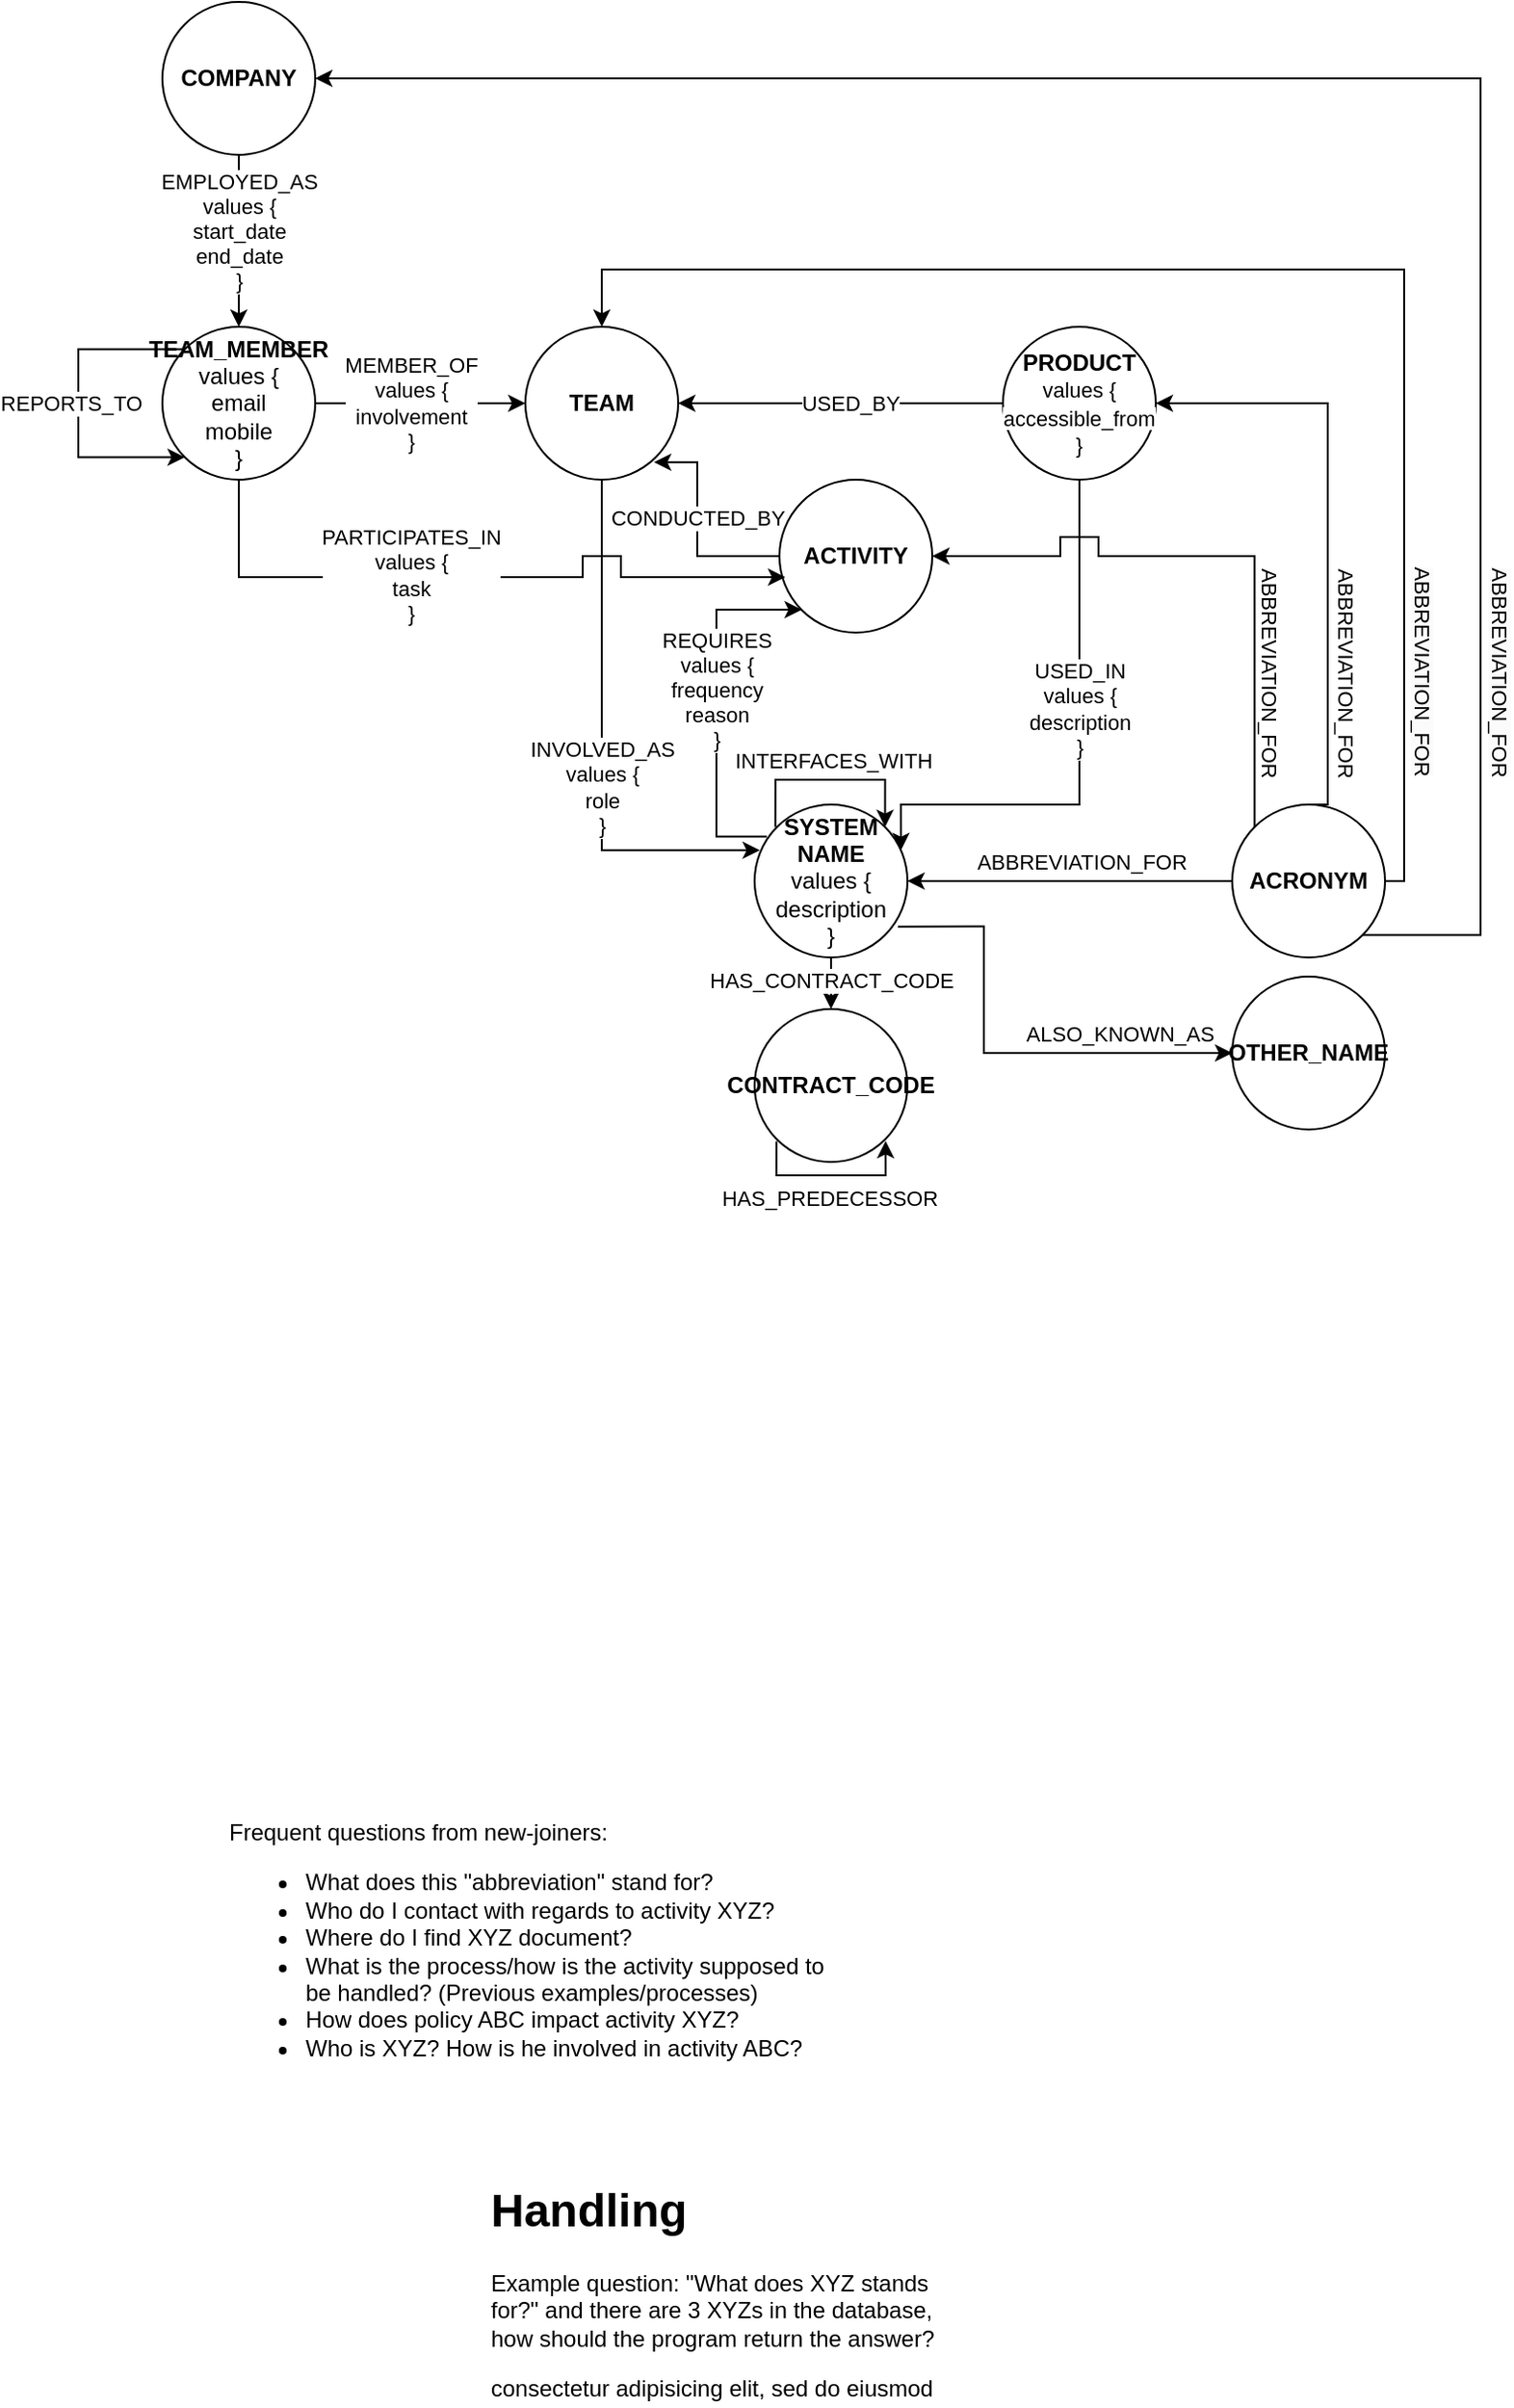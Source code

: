<mxfile version="24.7.5">
  <diagram name="Page-1" id="c11_5Xn8lS83FPYNJXU0">
    <mxGraphModel dx="1573" dy="1099" grid="0" gridSize="10" guides="1" tooltips="1" connect="1" arrows="1" fold="1" page="0" pageScale="1" pageWidth="850" pageHeight="1100" math="0" shadow="0">
      <root>
        <mxCell id="0" />
        <mxCell id="1" parent="0" />
        <mxCell id="F9-_FqezO7LRW_tcTNdJ-3" style="edgeStyle=orthogonalEdgeStyle;rounded=0;orthogonalLoop=1;jettySize=auto;html=1;" parent="1" source="F9-_FqezO7LRW_tcTNdJ-2" target="F9-_FqezO7LRW_tcTNdJ-1" edge="1">
          <mxGeometry relative="1" as="geometry" />
        </mxCell>
        <mxCell id="F9-_FqezO7LRW_tcTNdJ-4" value="ABBREVIATION_FOR" style="edgeLabel;html=1;align=center;verticalAlign=middle;resizable=0;points=[];labelBackgroundColor=none;" parent="F9-_FqezO7LRW_tcTNdJ-3" vertex="1" connectable="0">
          <mxGeometry x="-0.345" y="1" relative="1" as="geometry">
            <mxPoint x="-24" y="-11" as="offset" />
          </mxGeometry>
        </mxCell>
        <mxCell id="F9-_FqezO7LRW_tcTNdJ-7" style="edgeStyle=orthogonalEdgeStyle;rounded=0;orthogonalLoop=1;jettySize=auto;html=1;" parent="1" source="F9-_FqezO7LRW_tcTNdJ-1" target="F9-_FqezO7LRW_tcTNdJ-5" edge="1">
          <mxGeometry relative="1" as="geometry">
            <Array as="points">
              <mxPoint x="80" y="500" />
              <mxPoint x="80" y="500" />
            </Array>
          </mxGeometry>
        </mxCell>
        <mxCell id="F9-_FqezO7LRW_tcTNdJ-11" value="HAS_CONTRACT_CODE" style="edgeLabel;html=1;align=center;verticalAlign=middle;resizable=0;points=[];labelBackgroundColor=default;" parent="F9-_FqezO7LRW_tcTNdJ-7" vertex="1" connectable="0">
          <mxGeometry x="-0.565" y="3" relative="1" as="geometry">
            <mxPoint x="-3" y="6" as="offset" />
          </mxGeometry>
        </mxCell>
        <mxCell id="F9-_FqezO7LRW_tcTNdJ-1" value="&lt;b&gt;SYSTEM NAME&lt;/b&gt;&lt;br&gt;&lt;div&gt;values {&lt;/div&gt;&lt;div&gt;description&lt;/div&gt;&lt;div&gt;}&lt;/div&gt;" style="ellipse;whiteSpace=wrap;html=1;aspect=fixed;" parent="1" vertex="1">
          <mxGeometry x="40" y="320" width="80" height="80" as="geometry" />
        </mxCell>
        <mxCell id="F9-_FqezO7LRW_tcTNdJ-2" value="&lt;b&gt;ACRONYM&lt;/b&gt;" style="ellipse;whiteSpace=wrap;html=1;aspect=fixed;" parent="1" vertex="1">
          <mxGeometry x="290" y="320" width="80" height="80" as="geometry" />
        </mxCell>
        <mxCell id="F9-_FqezO7LRW_tcTNdJ-5" value="&lt;b&gt;CONTRACT_CODE&lt;/b&gt;" style="ellipse;whiteSpace=wrap;html=1;aspect=fixed;" parent="1" vertex="1">
          <mxGeometry x="40" y="427" width="80" height="80" as="geometry" />
        </mxCell>
        <mxCell id="F9-_FqezO7LRW_tcTNdJ-20" value="&lt;b&gt;TEAM&lt;/b&gt;" style="ellipse;whiteSpace=wrap;html=1;aspect=fixed;" parent="1" vertex="1">
          <mxGeometry x="-80" y="70" width="80" height="80" as="geometry" />
        </mxCell>
        <mxCell id="F9-_FqezO7LRW_tcTNdJ-24" style="edgeStyle=orthogonalEdgeStyle;rounded=0;orthogonalLoop=1;jettySize=auto;html=1;entryX=0;entryY=0.5;entryDx=0;entryDy=0;" parent="1" source="F9-_FqezO7LRW_tcTNdJ-23" target="F9-_FqezO7LRW_tcTNdJ-20" edge="1">
          <mxGeometry relative="1" as="geometry" />
        </mxCell>
        <mxCell id="F9-_FqezO7LRW_tcTNdJ-25" value="MEMBER_OF&lt;div&gt;values {&lt;/div&gt;&lt;div&gt;involvement&lt;/div&gt;&lt;div&gt;}&lt;/div&gt;" style="edgeLabel;html=1;align=center;verticalAlign=middle;resizable=0;points=[];labelBackgroundColor=default;" parent="F9-_FqezO7LRW_tcTNdJ-24" vertex="1" connectable="0">
          <mxGeometry x="-0.206" y="-1" relative="1" as="geometry">
            <mxPoint x="6" y="-1" as="offset" />
          </mxGeometry>
        </mxCell>
        <mxCell id="F9-_FqezO7LRW_tcTNdJ-23" value="&lt;b&gt;TEAM_MEMBER&lt;/b&gt;&lt;div&gt;values {&lt;/div&gt;&lt;div&gt;email&lt;/div&gt;&lt;div&gt;mobile&lt;/div&gt;&lt;div&gt;}&lt;/div&gt;" style="ellipse;whiteSpace=wrap;html=1;aspect=fixed;" parent="1" vertex="1">
          <mxGeometry x="-270" y="70" width="80" height="80" as="geometry" />
        </mxCell>
        <mxCell id="F9-_FqezO7LRW_tcTNdJ-27" style="edgeStyle=orthogonalEdgeStyle;rounded=0;orthogonalLoop=1;jettySize=auto;html=1;entryX=0.5;entryY=0;entryDx=0;entryDy=0;" parent="1" source="F9-_FqezO7LRW_tcTNdJ-26" target="F9-_FqezO7LRW_tcTNdJ-23" edge="1">
          <mxGeometry relative="1" as="geometry" />
        </mxCell>
        <mxCell id="F9-_FqezO7LRW_tcTNdJ-28" value="EMPLOYED_AS&lt;div&gt;values {&lt;/div&gt;&lt;div&gt;start_date&lt;/div&gt;&lt;div&gt;end_date&lt;/div&gt;&lt;div&gt;}&lt;/div&gt;" style="edgeLabel;html=1;align=center;verticalAlign=middle;resizable=0;points=[];labelBackgroundColor=default;" parent="F9-_FqezO7LRW_tcTNdJ-27" vertex="1" connectable="0">
          <mxGeometry x="-0.539" y="2" relative="1" as="geometry">
            <mxPoint x="-2" y="19" as="offset" />
          </mxGeometry>
        </mxCell>
        <mxCell id="F9-_FqezO7LRW_tcTNdJ-26" value="&lt;b&gt;COMPANY&lt;/b&gt;" style="ellipse;whiteSpace=wrap;html=1;aspect=fixed;" parent="1" vertex="1">
          <mxGeometry x="-270" y="-100" width="80" height="80" as="geometry" />
        </mxCell>
        <mxCell id="F9-_FqezO7LRW_tcTNdJ-41" style="edgeStyle=orthogonalEdgeStyle;rounded=0;orthogonalLoop=1;jettySize=auto;html=1;entryX=1;entryY=0.5;entryDx=0;entryDy=0;" parent="1" source="F9-_FqezO7LRW_tcTNdJ-29" target="F9-_FqezO7LRW_tcTNdJ-20" edge="1">
          <mxGeometry relative="1" as="geometry" />
        </mxCell>
        <mxCell id="F9-_FqezO7LRW_tcTNdJ-42" value="USED_BY" style="edgeLabel;html=1;align=center;verticalAlign=middle;resizable=0;points=[];labelBackgroundColor=default;" parent="F9-_FqezO7LRW_tcTNdJ-41" vertex="1" connectable="0">
          <mxGeometry x="-0.167" y="-2" relative="1" as="geometry">
            <mxPoint x="-9" y="2" as="offset" />
          </mxGeometry>
        </mxCell>
        <mxCell id="F9-_FqezO7LRW_tcTNdJ-43" style="edgeStyle=orthogonalEdgeStyle;rounded=0;orthogonalLoop=1;jettySize=auto;html=1;exitX=0.5;exitY=0;exitDx=0;exitDy=0;" parent="1" source="F9-_FqezO7LRW_tcTNdJ-2" target="F9-_FqezO7LRW_tcTNdJ-29" edge="1">
          <mxGeometry relative="1" as="geometry">
            <Array as="points">
              <mxPoint x="340" y="110" />
            </Array>
          </mxGeometry>
        </mxCell>
        <mxCell id="F9-_FqezO7LRW_tcTNdJ-45" value="ABBREVIATION_FOR" style="edgeLabel;html=1;align=center;verticalAlign=middle;resizable=0;points=[];rotation=90;labelBackgroundColor=none;" parent="F9-_FqezO7LRW_tcTNdJ-43" vertex="1" connectable="0">
          <mxGeometry x="0.404" y="-1" relative="1" as="geometry">
            <mxPoint x="9" y="138" as="offset" />
          </mxGeometry>
        </mxCell>
        <mxCell id="F9-_FqezO7LRW_tcTNdJ-29" value="&lt;b&gt;PRODUCT&lt;/b&gt;&lt;div&gt;&lt;span style=&quot;font-size: 11px; text-wrap: nowrap; background-color: rgb(255, 255, 255);&quot;&gt;values {&lt;/span&gt;&lt;/div&gt;&lt;div&gt;&lt;span style=&quot;font-size: 11px; text-wrap: nowrap; background-color: rgb(255, 255, 255);&quot;&gt;accessible_from&lt;/span&gt;&lt;/div&gt;&lt;div&gt;&lt;span style=&quot;font-size: 11px; text-wrap: nowrap; background-color: rgb(255, 255, 255);&quot;&gt;}&lt;/span&gt;&lt;/div&gt;" style="ellipse;whiteSpace=wrap;html=1;aspect=fixed;" parent="1" vertex="1">
          <mxGeometry x="170" y="70" width="80" height="80" as="geometry" />
        </mxCell>
        <mxCell id="F9-_FqezO7LRW_tcTNdJ-30" style="edgeStyle=orthogonalEdgeStyle;rounded=0;orthogonalLoop=1;jettySize=auto;html=1;entryX=0.958;entryY=0.298;entryDx=0;entryDy=0;entryPerimeter=0;exitX=0.5;exitY=1;exitDx=0;exitDy=0;" parent="1" source="F9-_FqezO7LRW_tcTNdJ-29" target="F9-_FqezO7LRW_tcTNdJ-1" edge="1">
          <mxGeometry relative="1" as="geometry">
            <mxPoint x="200" y="260.0" as="sourcePoint" />
            <Array as="points">
              <mxPoint x="210" y="320" />
              <mxPoint x="117" y="320" />
            </Array>
          </mxGeometry>
        </mxCell>
        <mxCell id="F9-_FqezO7LRW_tcTNdJ-31" value="USED_IN&lt;div&gt;values {&lt;/div&gt;&lt;div&gt;description&lt;/div&gt;&lt;div&gt;}&lt;/div&gt;" style="edgeLabel;html=1;align=center;verticalAlign=middle;resizable=0;points=[];labelBackgroundColor=default;" parent="F9-_FqezO7LRW_tcTNdJ-30" vertex="1" connectable="0">
          <mxGeometry x="-0.715" relative="1" as="geometry">
            <mxPoint y="79" as="offset" />
          </mxGeometry>
        </mxCell>
        <mxCell id="F9-_FqezO7LRW_tcTNdJ-32" value="&lt;b&gt;OTHER_NAME&lt;/b&gt;" style="ellipse;whiteSpace=wrap;html=1;aspect=fixed;" parent="1" vertex="1">
          <mxGeometry x="290" y="410" width="80" height="80" as="geometry" />
        </mxCell>
        <mxCell id="F9-_FqezO7LRW_tcTNdJ-33" style="edgeStyle=orthogonalEdgeStyle;rounded=0;orthogonalLoop=1;jettySize=auto;html=1;exitX=0.938;exitY=0.798;exitDx=0;exitDy=0;exitPerimeter=0;" parent="1" source="F9-_FqezO7LRW_tcTNdJ-1" target="F9-_FqezO7LRW_tcTNdJ-32" edge="1">
          <mxGeometry relative="1" as="geometry">
            <Array as="points">
              <mxPoint x="160" y="384" />
              <mxPoint x="160" y="450" />
            </Array>
          </mxGeometry>
        </mxCell>
        <mxCell id="F9-_FqezO7LRW_tcTNdJ-34" value="ALSO_KNOWN_AS" style="edgeLabel;html=1;align=center;verticalAlign=middle;resizable=0;points=[];labelBackgroundColor=none;" parent="F9-_FqezO7LRW_tcTNdJ-33" vertex="1" connectable="0">
          <mxGeometry x="0.471" relative="1" as="geometry">
            <mxPoint x="4" y="-10" as="offset" />
          </mxGeometry>
        </mxCell>
        <mxCell id="F9-_FqezO7LRW_tcTNdJ-39" style="edgeStyle=orthogonalEdgeStyle;rounded=0;orthogonalLoop=1;jettySize=auto;html=1;entryX=0.842;entryY=0.886;entryDx=0;entryDy=0;entryPerimeter=0;exitX=0;exitY=0.5;exitDx=0;exitDy=0;" parent="1" source="F9-_FqezO7LRW_tcTNdJ-35" target="F9-_FqezO7LRW_tcTNdJ-20" edge="1">
          <mxGeometry relative="1" as="geometry">
            <Array as="points">
              <mxPoint x="10" y="190" />
              <mxPoint x="10" y="141" />
            </Array>
          </mxGeometry>
        </mxCell>
        <mxCell id="F9-_FqezO7LRW_tcTNdJ-40" value="CONDUCTED_BY" style="edgeLabel;html=1;align=center;verticalAlign=middle;resizable=0;points=[];labelBackgroundColor=default;" parent="F9-_FqezO7LRW_tcTNdJ-39" vertex="1" connectable="0">
          <mxGeometry x="-0.55" y="2" relative="1" as="geometry">
            <mxPoint x="-17" y="-22" as="offset" />
          </mxGeometry>
        </mxCell>
        <mxCell id="F9-_FqezO7LRW_tcTNdJ-35" value="&lt;b&gt;ACTIVITY&lt;/b&gt;" style="ellipse;whiteSpace=wrap;html=1;aspect=fixed;" parent="1" vertex="1">
          <mxGeometry x="53" y="150" width="80" height="80" as="geometry" />
        </mxCell>
        <mxCell id="F9-_FqezO7LRW_tcTNdJ-36" style="edgeStyle=orthogonalEdgeStyle;rounded=0;orthogonalLoop=1;jettySize=auto;html=1;exitX=0.08;exitY=0.21;exitDx=0;exitDy=0;exitPerimeter=0;entryX=0;entryY=1;entryDx=0;entryDy=0;" parent="1" source="F9-_FqezO7LRW_tcTNdJ-1" target="F9-_FqezO7LRW_tcTNdJ-35" edge="1">
          <mxGeometry relative="1" as="geometry">
            <Array as="points">
              <mxPoint x="20" y="337" />
              <mxPoint x="20" y="218" />
              <mxPoint x="65" y="218" />
            </Array>
          </mxGeometry>
        </mxCell>
        <mxCell id="F9-_FqezO7LRW_tcTNdJ-37" value="REQUIRES&lt;div&gt;values {&lt;/div&gt;&lt;div&gt;frequency&lt;/div&gt;&lt;div&gt;reason&lt;/div&gt;&lt;div&gt;}&lt;/div&gt;" style="edgeLabel;html=1;align=center;verticalAlign=middle;resizable=0;points=[];labelBackgroundColor=default;" parent="F9-_FqezO7LRW_tcTNdJ-36" vertex="1" connectable="0">
          <mxGeometry x="0.465" y="-1" relative="1" as="geometry">
            <mxPoint x="-1" y="36" as="offset" />
          </mxGeometry>
        </mxCell>
        <mxCell id="4Xo2CCdjrO3viW0_sgbb-1" style="edgeStyle=orthogonalEdgeStyle;rounded=0;orthogonalLoop=1;jettySize=auto;html=1;exitX=0;exitY=0;exitDx=0;exitDy=0;entryX=1;entryY=0.5;entryDx=0;entryDy=0;" parent="1" source="F9-_FqezO7LRW_tcTNdJ-2" target="F9-_FqezO7LRW_tcTNdJ-35" edge="1">
          <mxGeometry relative="1" as="geometry">
            <Array as="points">
              <mxPoint x="302" y="190" />
              <mxPoint x="220" y="190" />
              <mxPoint x="220" y="180" />
              <mxPoint x="200" y="180" />
              <mxPoint x="200" y="190" />
            </Array>
            <mxPoint x="340" y="330" as="sourcePoint" />
            <mxPoint x="260" y="120" as="targetPoint" />
          </mxGeometry>
        </mxCell>
        <mxCell id="4Xo2CCdjrO3viW0_sgbb-2" value="ABBREVIATION_FOR" style="edgeLabel;html=1;align=center;verticalAlign=middle;resizable=0;points=[];rotation=90;labelBackgroundColor=none;" parent="4Xo2CCdjrO3viW0_sgbb-1" vertex="1" connectable="0">
          <mxGeometry x="0.404" y="-1" relative="1" as="geometry">
            <mxPoint x="89" y="69" as="offset" />
          </mxGeometry>
        </mxCell>
        <mxCell id="F9-_FqezO7LRW_tcTNdJ-17" value="" style="endArrow=classic;html=1;rounded=0;exitX=0;exitY=0;exitDx=0;exitDy=0;strokeColor=default;edgeStyle=orthogonalEdgeStyle;entryX=1;entryY=0;entryDx=0;entryDy=0;" parent="1" target="F9-_FqezO7LRW_tcTNdJ-1" edge="1">
          <mxGeometry width="50" height="50" relative="1" as="geometry">
            <mxPoint x="50.856" y="331.716" as="sourcePoint" />
            <mxPoint x="110" y="310" as="targetPoint" />
            <Array as="points">
              <mxPoint x="51" y="307" />
              <mxPoint x="108" y="307" />
            </Array>
          </mxGeometry>
        </mxCell>
        <mxCell id="F9-_FqezO7LRW_tcTNdJ-19" value="INTERFACES_WITH" style="edgeLabel;html=1;align=center;verticalAlign=middle;resizable=0;points=[];labelBackgroundColor=none;" parent="F9-_FqezO7LRW_tcTNdJ-17" vertex="1" connectable="0">
          <mxGeometry x="-0.049" y="-1" relative="1" as="geometry">
            <mxPoint x="4" y="-11" as="offset" />
          </mxGeometry>
        </mxCell>
        <mxCell id="F9-_FqezO7LRW_tcTNdJ-21" style="edgeStyle=orthogonalEdgeStyle;rounded=0;orthogonalLoop=1;jettySize=auto;html=1;entryX=0.034;entryY=0.299;entryDx=0;entryDy=0;entryPerimeter=0;exitX=0.5;exitY=1;exitDx=0;exitDy=0;" parent="1" source="F9-_FqezO7LRW_tcTNdJ-20" target="F9-_FqezO7LRW_tcTNdJ-1" edge="1">
          <mxGeometry relative="1" as="geometry">
            <mxPoint x="-50" y="260.0" as="sourcePoint" />
            <Array as="points">
              <mxPoint x="-40" y="344" />
            </Array>
          </mxGeometry>
        </mxCell>
        <mxCell id="F9-_FqezO7LRW_tcTNdJ-22" value="INVOLVED_AS&lt;div&gt;values {&lt;/div&gt;&lt;div&gt;role&lt;/div&gt;&lt;div&gt;}&lt;/div&gt;" style="edgeLabel;html=1;align=center;verticalAlign=middle;resizable=0;points=[];labelBackgroundColor=default;" parent="F9-_FqezO7LRW_tcTNdJ-21" vertex="1" connectable="0">
          <mxGeometry x="-0.629" y="-1" relative="1" as="geometry">
            <mxPoint x="1" y="109" as="offset" />
          </mxGeometry>
        </mxCell>
        <mxCell id="4Xo2CCdjrO3viW0_sgbb-3" style="edgeStyle=orthogonalEdgeStyle;rounded=0;orthogonalLoop=1;jettySize=auto;html=1;entryX=0.038;entryY=0.638;entryDx=0;entryDy=0;entryPerimeter=0;" parent="1" source="F9-_FqezO7LRW_tcTNdJ-23" target="F9-_FqezO7LRW_tcTNdJ-35" edge="1">
          <mxGeometry relative="1" as="geometry">
            <Array as="points">
              <mxPoint x="-230" y="201" />
              <mxPoint x="-50" y="201" />
              <mxPoint x="-50" y="190" />
              <mxPoint x="-30" y="190" />
              <mxPoint x="-30" y="201" />
            </Array>
          </mxGeometry>
        </mxCell>
        <mxCell id="4Xo2CCdjrO3viW0_sgbb-4" value="PARTICIPATES_IN&lt;div&gt;values {&lt;/div&gt;&lt;div&gt;task&lt;/div&gt;&lt;div&gt;}&lt;/div&gt;" style="edgeLabel;html=1;align=center;verticalAlign=middle;resizable=0;points=[];" parent="4Xo2CCdjrO3viW0_sgbb-3" vertex="1" connectable="0">
          <mxGeometry x="-0.287" y="1" relative="1" as="geometry">
            <mxPoint x="13" as="offset" />
          </mxGeometry>
        </mxCell>
        <mxCell id="4Xo2CCdjrO3viW0_sgbb-5" style="edgeStyle=orthogonalEdgeStyle;rounded=0;orthogonalLoop=1;jettySize=auto;html=1;exitX=1;exitY=0.5;exitDx=0;exitDy=0;entryX=0.5;entryY=0;entryDx=0;entryDy=0;" parent="1" source="F9-_FqezO7LRW_tcTNdJ-2" target="F9-_FqezO7LRW_tcTNdJ-20" edge="1">
          <mxGeometry relative="1" as="geometry">
            <Array as="points">
              <mxPoint x="380" y="360" />
              <mxPoint x="380" y="40" />
              <mxPoint x="-40" y="40" />
            </Array>
            <mxPoint x="340" y="330" as="sourcePoint" />
            <mxPoint x="260" y="120" as="targetPoint" />
          </mxGeometry>
        </mxCell>
        <mxCell id="4Xo2CCdjrO3viW0_sgbb-7" value="&lt;span style=&quot;background-color: rgb(251, 251, 251);&quot;&gt;ABBREVIATION_FOR&lt;/span&gt;" style="edgeLabel;html=1;align=center;verticalAlign=middle;resizable=0;points=[];rotation=90;" parent="4Xo2CCdjrO3viW0_sgbb-5" vertex="1" connectable="0">
          <mxGeometry x="-0.648" relative="1" as="geometry">
            <mxPoint x="10" y="17" as="offset" />
          </mxGeometry>
        </mxCell>
        <mxCell id="4Xo2CCdjrO3viW0_sgbb-8" style="edgeStyle=orthogonalEdgeStyle;rounded=0;orthogonalLoop=1;jettySize=auto;html=1;exitX=1;exitY=1;exitDx=0;exitDy=0;entryX=1;entryY=0.5;entryDx=0;entryDy=0;" parent="1" source="F9-_FqezO7LRW_tcTNdJ-2" target="F9-_FqezO7LRW_tcTNdJ-26" edge="1">
          <mxGeometry relative="1" as="geometry">
            <Array as="points">
              <mxPoint x="420" y="388" />
              <mxPoint x="420" y="-60" />
            </Array>
            <mxPoint x="380" y="370" as="sourcePoint" />
            <mxPoint x="-30" y="80" as="targetPoint" />
          </mxGeometry>
        </mxCell>
        <mxCell id="4Xo2CCdjrO3viW0_sgbb-10" value="&lt;span style=&quot;background-color: rgb(251, 251, 251);&quot;&gt;ABBREVIATION_FOR&lt;/span&gt;" style="edgeLabel;html=1;align=center;verticalAlign=middle;resizable=0;points=[];rotation=90;" parent="4Xo2CCdjrO3viW0_sgbb-8" vertex="1" connectable="0">
          <mxGeometry x="-0.648" relative="1" as="geometry">
            <mxPoint x="10" y="-3" as="offset" />
          </mxGeometry>
        </mxCell>
        <mxCell id="4Xo2CCdjrO3viW0_sgbb-11" value="" style="endArrow=classic;html=1;rounded=0;exitX=0;exitY=0;exitDx=0;exitDy=0;strokeColor=default;edgeStyle=orthogonalEdgeStyle;entryX=1;entryY=0;entryDx=0;entryDy=0;" parent="1" edge="1">
          <mxGeometry width="50" height="50" relative="1" as="geometry">
            <mxPoint x="51.426" y="496.284" as="sourcePoint" />
            <mxPoint x="108.57" y="496" as="targetPoint" />
            <Array as="points">
              <mxPoint x="51" y="514" />
              <mxPoint x="109" y="514" />
            </Array>
          </mxGeometry>
        </mxCell>
        <mxCell id="4Xo2CCdjrO3viW0_sgbb-12" value="&lt;span style=&quot;background-color: rgb(255, 255, 255);&quot;&gt;HAS_PREDECESSOR&lt;/span&gt;" style="edgeLabel;html=1;align=center;verticalAlign=middle;resizable=0;points=[];labelBackgroundColor=none;" parent="4Xo2CCdjrO3viW0_sgbb-11" vertex="1" connectable="0">
          <mxGeometry x="-0.049" y="-1" relative="1" as="geometry">
            <mxPoint x="1" y="11" as="offset" />
          </mxGeometry>
        </mxCell>
        <mxCell id="4Xo2CCdjrO3viW0_sgbb-13" value="Frequent questions from new-joiners:&lt;div&gt;&lt;ul&gt;&lt;li&gt;What does this &quot;abbreviation&quot; stand for?&lt;/li&gt;&lt;li&gt;Who do I contact with regards to activity XYZ?&lt;/li&gt;&lt;li&gt;Where do I find XYZ document?&lt;/li&gt;&lt;li&gt;What is the process/how is the activity supposed to be handled? (Previous examples/processes)&lt;/li&gt;&lt;li&gt;How does policy ABC impact activity XYZ?&lt;/li&gt;&lt;li&gt;Who is XYZ? How is he involved in activity ABC?&lt;/li&gt;&lt;/ul&gt;&lt;/div&gt;" style="text;html=1;align=left;verticalAlign=middle;whiteSpace=wrap;rounded=0;" parent="1" vertex="1">
          <mxGeometry x="-237" y="905" width="326" height="30" as="geometry" />
        </mxCell>
        <mxCell id="4Xo2CCdjrO3viW0_sgbb-14" style="edgeStyle=orthogonalEdgeStyle;rounded=0;orthogonalLoop=1;jettySize=auto;html=1;entryX=0;entryY=1;entryDx=0;entryDy=0;exitX=0;exitY=0;exitDx=0;exitDy=0;" parent="1" source="F9-_FqezO7LRW_tcTNdJ-23" target="F9-_FqezO7LRW_tcTNdJ-23" edge="1">
          <mxGeometry relative="1" as="geometry">
            <mxPoint x="-434" y="194" as="sourcePoint" />
            <mxPoint x="-148" y="245" as="targetPoint" />
            <Array as="points">
              <mxPoint x="-314" y="82" />
              <mxPoint x="-314" y="138" />
            </Array>
          </mxGeometry>
        </mxCell>
        <mxCell id="4Xo2CCdjrO3viW0_sgbb-15" value="REPORTS_TO" style="edgeLabel;html=1;align=center;verticalAlign=middle;resizable=0;points=[];" parent="4Xo2CCdjrO3viW0_sgbb-14" vertex="1" connectable="0">
          <mxGeometry x="-0.287" y="1" relative="1" as="geometry">
            <mxPoint x="-5" y="24" as="offset" />
          </mxGeometry>
        </mxCell>
        <mxCell id="Dn-fupXRbOfsby8WBP30-1" value="&lt;h1 style=&quot;margin-top: 0px;&quot;&gt;Handling&lt;/h1&gt;&lt;p&gt;Example question: &quot;What does XYZ stands for?&quot; and there are 3 XYZs in the database, how should the program return the answer?&lt;/p&gt;&lt;p&gt;consectetur adipisicing elit, sed do eiusmod tempor incididunt ut labore et dolore magna aliqua.&lt;/p&gt;" style="text;html=1;whiteSpace=wrap;overflow=hidden;rounded=0;" vertex="1" parent="1">
          <mxGeometry x="-100" y="1035" width="257" height="120" as="geometry" />
        </mxCell>
      </root>
    </mxGraphModel>
  </diagram>
</mxfile>
